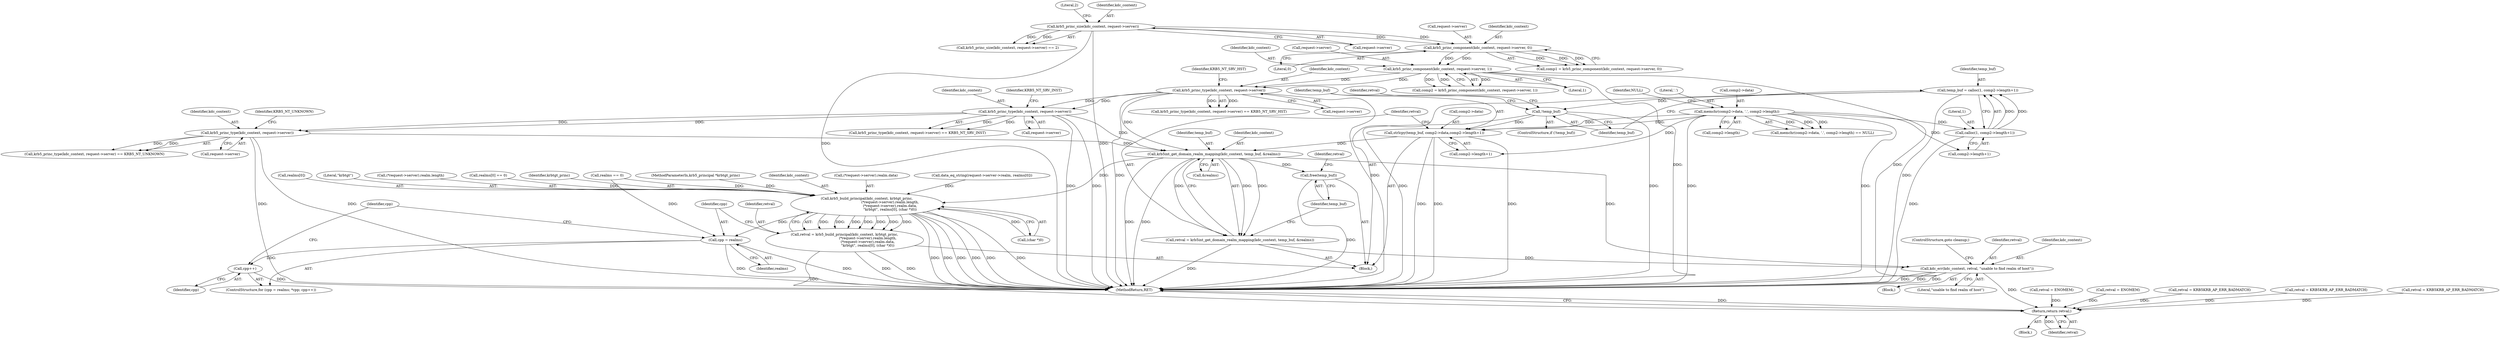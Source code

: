 digraph "0_krb5_8ee70ec63931d1e38567905387ab9b1d45734d81@API" {
"1000305" [label="(Call,krb5int_get_domain_realm_mapping(kdc_context, temp_buf, &realms))"];
"1000207" [label="(Call,krb5_princ_type(kdc_context, request->server))"];
"1000199" [label="(Call,krb5_princ_type(kdc_context, request->server))"];
"1000162" [label="(Call,krb5_princ_component(kdc_context, request->server, 1))"];
"1000154" [label="(Call,krb5_princ_component(kdc_context, request->server, 0))"];
"1000145" [label="(Call,krb5_princ_size(kdc_context, request->server))"];
"1000215" [label="(Call,krb5_princ_type(kdc_context, request->server))"];
"1000293" [label="(Call,strlcpy(temp_buf, comp2->data,comp2->length+1))"];
"1000286" [label="(Call,!temp_buf)"];
"1000276" [label="(Call,temp_buf = calloc(1, comp2->length+1))"];
"1000278" [label="(Call,calloc(1, comp2->length+1))"];
"1000266" [label="(Call,memchr(comp2->data, '.', comp2->length))"];
"1000303" [label="(Call,retval = krb5int_get_domain_realm_mapping(kdc_context, temp_buf, &realms))"];
"1000315" [label="(Call,kdc_err(kdc_context, retval, \"unable to find realm of host\"))"];
"1000398" [label="(Return,return retval;)"];
"1000310" [label="(Call,free(temp_buf))"];
"1000358" [label="(Call,krb5_build_principal(kdc_context, krbtgt_princ,\n                                          (*request->server).realm.length,\n                                          (*request->server).realm.data,\n                                          \"krbtgt\", realms[0], (char *)0))"];
"1000356" [label="(Call,retval = krb5_build_principal(kdc_context, krbtgt_princ,\n                                          (*request->server).realm.length,\n                                          (*request->server).realm.data,\n                                          \"krbtgt\", realms[0], (char *)0))"];
"1000385" [label="(Call,cpp = realms)"];
"1000390" [label="(Call,cpp++)"];
"1000204" [label="(Identifier,KRB5_NT_SRV_HST)"];
"1000276" [label="(Call,temp_buf = calloc(1, comp2->length+1))"];
"1000270" [label="(Literal,'.')"];
"1000162" [label="(Call,krb5_princ_component(kdc_context, request->server, 1))"];
"1000314" [label="(Block,)"];
"1000271" [label="(Call,comp2->length)"];
"1000198" [label="(Call,krb5_princ_type(kdc_context, request->server) == KRB5_NT_SRV_HST)"];
"1000215" [label="(Call,krb5_princ_type(kdc_context, request->server))"];
"1000378" [label="(Call,realms[0])"];
"1000263" [label="(Block,)"];
"1000150" [label="(Literal,2)"];
"1000280" [label="(Call,comp2->length+1)"];
"1000212" [label="(Identifier,KRB5_NT_SRV_INST)"];
"1000181" [label="(Call,retval = ENOMEM)"];
"1000311" [label="(Identifier,temp_buf)"];
"1000321" [label="(Call,realms == 0)"];
"1000384" [label="(ControlStructure,for (cpp = realms; *cpp; cpp++))"];
"1000285" [label="(ControlStructure,if (!temp_buf))"];
"1000377" [label="(Literal,\"krbtgt\")"];
"1000154" [label="(Call,krb5_princ_component(kdc_context, request->server, 0))"];
"1000152" [label="(Call,comp1 = krb5_princ_component(kdc_context, request->server, 0))"];
"1000361" [label="(Call,(*request->server).realm.length)"];
"1000387" [label="(Identifier,realms)"];
"1000316" [label="(Identifier,kdc_context)"];
"1000331" [label="(Call,realms[0] == 0)"];
"1000207" [label="(Call,krb5_princ_type(kdc_context, request->server))"];
"1000279" [label="(Literal,1)"];
"1000289" [label="(Call,retval = ENOMEM)"];
"1000313" [label="(Identifier,retval)"];
"1000216" [label="(Identifier,kdc_context)"];
"1000360" [label="(Identifier,krbtgt_princ)"];
"1000147" [label="(Call,request->server)"];
"1000107" [label="(Block,)"];
"1000319" [label="(ControlStructure,goto cleanup;)"];
"1000145" [label="(Call,krb5_princ_size(kdc_context, request->server))"];
"1000106" [label="(MethodParameterIn,krb5_principal *krbtgt_princ)"];
"1000359" [label="(Identifier,kdc_context)"];
"1000146" [label="(Identifier,kdc_context)"];
"1000357" [label="(Identifier,retval)"];
"1000220" [label="(Identifier,KRB5_NT_UNKNOWN)"];
"1000356" [label="(Call,retval = krb5_build_principal(kdc_context, krbtgt_princ,\n                                          (*request->server).realm.length,\n                                          (*request->server).realm.data,\n                                          \"krbtgt\", realms[0], (char *)0))"];
"1000304" [label="(Identifier,retval)"];
"1000286" [label="(Call,!temp_buf)"];
"1000156" [label="(Call,request->server)"];
"1000315" [label="(Call,kdc_err(kdc_context, retval, \"unable to find realm of host\"))"];
"1000267" [label="(Call,comp2->data)"];
"1000163" [label="(Identifier,kdc_context)"];
"1000155" [label="(Identifier,kdc_context)"];
"1000295" [label="(Call,comp2->data)"];
"1000278" [label="(Call,calloc(1, comp2->length+1))"];
"1000206" [label="(Call,krb5_princ_type(kdc_context, request->server) == KRB5_NT_SRV_INST)"];
"1000318" [label="(Literal,\"unable to find realm of host\")"];
"1000277" [label="(Identifier,temp_buf)"];
"1000294" [label="(Identifier,temp_buf)"];
"1000305" [label="(Call,krb5int_get_domain_realm_mapping(kdc_context, temp_buf, &realms))"];
"1000274" [label="(Identifier,NULL)"];
"1000358" [label="(Call,krb5_build_principal(kdc_context, krbtgt_princ,\n                                          (*request->server).realm.length,\n                                          (*request->server).realm.data,\n                                          \"krbtgt\", realms[0], (char *)0))"];
"1000164" [label="(Call,request->server)"];
"1000266" [label="(Call,memchr(comp2->data, '.', comp2->length))"];
"1000325" [label="(Call,retval = KRB5KRB_AP_ERR_BADMATCH)"];
"1000308" [label="(Call,&realms)"];
"1000209" [label="(Call,request->server)"];
"1000200" [label="(Identifier,kdc_context)"];
"1000214" [label="(Call,krb5_princ_type(kdc_context, request->server) == KRB5_NT_UNKNOWN)"];
"1000307" [label="(Identifier,temp_buf)"];
"1000369" [label="(Call,(*request->server).realm.data)"];
"1000144" [label="(Call,krb5_princ_size(kdc_context, request->server) == 2)"];
"1000398" [label="(Return,return retval;)"];
"1000293" [label="(Call,strlcpy(temp_buf, comp2->data,comp2->length+1))"];
"1000389" [label="(Identifier,cpp)"];
"1000306" [label="(Identifier,kdc_context)"];
"1000160" [label="(Call,comp2 = krb5_princ_component(kdc_context, request->server, 1))"];
"1000208" [label="(Identifier,kdc_context)"];
"1000381" [label="(Call,(char *)0)"];
"1000290" [label="(Identifier,retval)"];
"1000317" [label="(Identifier,retval)"];
"1000352" [label="(Call,retval = KRB5KRB_AP_ERR_BADMATCH)"];
"1000336" [label="(Call,data_eq_string(request->server->realm, realms[0]))"];
"1000201" [label="(Call,request->server)"];
"1000399" [label="(Identifier,retval)"];
"1000310" [label="(Call,free(temp_buf))"];
"1000298" [label="(Call,comp2->length+1)"];
"1000265" [label="(Call,memchr(comp2->data, '.', comp2->length) == NULL)"];
"1000303" [label="(Call,retval = krb5int_get_domain_realm_mapping(kdc_context, temp_buf, &realms))"];
"1000199" [label="(Call,krb5_princ_type(kdc_context, request->server))"];
"1000386" [label="(Identifier,cpp)"];
"1000390" [label="(Call,cpp++)"];
"1000391" [label="(Identifier,cpp)"];
"1000159" [label="(Literal,0)"];
"1000217" [label="(Call,request->server)"];
"1000109" [label="(Call,retval = KRB5KRB_AP_ERR_BADMATCH)"];
"1000385" [label="(Call,cpp = realms)"];
"1000287" [label="(Identifier,temp_buf)"];
"1000167" [label="(Literal,1)"];
"1000400" [label="(MethodReturn,RET)"];
"1000305" -> "1000303"  [label="AST: "];
"1000305" -> "1000308"  [label="CFG: "];
"1000306" -> "1000305"  [label="AST: "];
"1000307" -> "1000305"  [label="AST: "];
"1000308" -> "1000305"  [label="AST: "];
"1000303" -> "1000305"  [label="CFG: "];
"1000305" -> "1000400"  [label="DDG: "];
"1000305" -> "1000400"  [label="DDG: "];
"1000305" -> "1000303"  [label="DDG: "];
"1000305" -> "1000303"  [label="DDG: "];
"1000305" -> "1000303"  [label="DDG: "];
"1000207" -> "1000305"  [label="DDG: "];
"1000199" -> "1000305"  [label="DDG: "];
"1000215" -> "1000305"  [label="DDG: "];
"1000293" -> "1000305"  [label="DDG: "];
"1000305" -> "1000310"  [label="DDG: "];
"1000305" -> "1000315"  [label="DDG: "];
"1000305" -> "1000358"  [label="DDG: "];
"1000207" -> "1000206"  [label="AST: "];
"1000207" -> "1000209"  [label="CFG: "];
"1000208" -> "1000207"  [label="AST: "];
"1000209" -> "1000207"  [label="AST: "];
"1000212" -> "1000207"  [label="CFG: "];
"1000207" -> "1000400"  [label="DDG: "];
"1000207" -> "1000400"  [label="DDG: "];
"1000207" -> "1000206"  [label="DDG: "];
"1000207" -> "1000206"  [label="DDG: "];
"1000199" -> "1000207"  [label="DDG: "];
"1000199" -> "1000207"  [label="DDG: "];
"1000207" -> "1000215"  [label="DDG: "];
"1000207" -> "1000215"  [label="DDG: "];
"1000199" -> "1000198"  [label="AST: "];
"1000199" -> "1000201"  [label="CFG: "];
"1000200" -> "1000199"  [label="AST: "];
"1000201" -> "1000199"  [label="AST: "];
"1000204" -> "1000199"  [label="CFG: "];
"1000199" -> "1000400"  [label="DDG: "];
"1000199" -> "1000400"  [label="DDG: "];
"1000199" -> "1000198"  [label="DDG: "];
"1000199" -> "1000198"  [label="DDG: "];
"1000162" -> "1000199"  [label="DDG: "];
"1000162" -> "1000199"  [label="DDG: "];
"1000162" -> "1000160"  [label="AST: "];
"1000162" -> "1000167"  [label="CFG: "];
"1000163" -> "1000162"  [label="AST: "];
"1000164" -> "1000162"  [label="AST: "];
"1000167" -> "1000162"  [label="AST: "];
"1000160" -> "1000162"  [label="CFG: "];
"1000162" -> "1000400"  [label="DDG: "];
"1000162" -> "1000400"  [label="DDG: "];
"1000162" -> "1000160"  [label="DDG: "];
"1000162" -> "1000160"  [label="DDG: "];
"1000162" -> "1000160"  [label="DDG: "];
"1000154" -> "1000162"  [label="DDG: "];
"1000154" -> "1000162"  [label="DDG: "];
"1000154" -> "1000152"  [label="AST: "];
"1000154" -> "1000159"  [label="CFG: "];
"1000155" -> "1000154"  [label="AST: "];
"1000156" -> "1000154"  [label="AST: "];
"1000159" -> "1000154"  [label="AST: "];
"1000152" -> "1000154"  [label="CFG: "];
"1000154" -> "1000152"  [label="DDG: "];
"1000154" -> "1000152"  [label="DDG: "];
"1000154" -> "1000152"  [label="DDG: "];
"1000145" -> "1000154"  [label="DDG: "];
"1000145" -> "1000154"  [label="DDG: "];
"1000145" -> "1000144"  [label="AST: "];
"1000145" -> "1000147"  [label="CFG: "];
"1000146" -> "1000145"  [label="AST: "];
"1000147" -> "1000145"  [label="AST: "];
"1000150" -> "1000145"  [label="CFG: "];
"1000145" -> "1000400"  [label="DDG: "];
"1000145" -> "1000400"  [label="DDG: "];
"1000145" -> "1000144"  [label="DDG: "];
"1000145" -> "1000144"  [label="DDG: "];
"1000215" -> "1000214"  [label="AST: "];
"1000215" -> "1000217"  [label="CFG: "];
"1000216" -> "1000215"  [label="AST: "];
"1000217" -> "1000215"  [label="AST: "];
"1000220" -> "1000215"  [label="CFG: "];
"1000215" -> "1000400"  [label="DDG: "];
"1000215" -> "1000400"  [label="DDG: "];
"1000215" -> "1000214"  [label="DDG: "];
"1000215" -> "1000214"  [label="DDG: "];
"1000293" -> "1000263"  [label="AST: "];
"1000293" -> "1000298"  [label="CFG: "];
"1000294" -> "1000293"  [label="AST: "];
"1000295" -> "1000293"  [label="AST: "];
"1000298" -> "1000293"  [label="AST: "];
"1000304" -> "1000293"  [label="CFG: "];
"1000293" -> "1000400"  [label="DDG: "];
"1000293" -> "1000400"  [label="DDG: "];
"1000293" -> "1000400"  [label="DDG: "];
"1000286" -> "1000293"  [label="DDG: "];
"1000266" -> "1000293"  [label="DDG: "];
"1000266" -> "1000293"  [label="DDG: "];
"1000286" -> "1000285"  [label="AST: "];
"1000286" -> "1000287"  [label="CFG: "];
"1000287" -> "1000286"  [label="AST: "];
"1000290" -> "1000286"  [label="CFG: "];
"1000294" -> "1000286"  [label="CFG: "];
"1000286" -> "1000400"  [label="DDG: "];
"1000286" -> "1000400"  [label="DDG: "];
"1000276" -> "1000286"  [label="DDG: "];
"1000276" -> "1000263"  [label="AST: "];
"1000276" -> "1000278"  [label="CFG: "];
"1000277" -> "1000276"  [label="AST: "];
"1000278" -> "1000276"  [label="AST: "];
"1000287" -> "1000276"  [label="CFG: "];
"1000276" -> "1000400"  [label="DDG: "];
"1000278" -> "1000276"  [label="DDG: "];
"1000278" -> "1000276"  [label="DDG: "];
"1000278" -> "1000280"  [label="CFG: "];
"1000279" -> "1000278"  [label="AST: "];
"1000280" -> "1000278"  [label="AST: "];
"1000278" -> "1000400"  [label="DDG: "];
"1000266" -> "1000278"  [label="DDG: "];
"1000266" -> "1000265"  [label="AST: "];
"1000266" -> "1000271"  [label="CFG: "];
"1000267" -> "1000266"  [label="AST: "];
"1000270" -> "1000266"  [label="AST: "];
"1000271" -> "1000266"  [label="AST: "];
"1000274" -> "1000266"  [label="CFG: "];
"1000266" -> "1000400"  [label="DDG: "];
"1000266" -> "1000400"  [label="DDG: "];
"1000266" -> "1000265"  [label="DDG: "];
"1000266" -> "1000265"  [label="DDG: "];
"1000266" -> "1000265"  [label="DDG: "];
"1000266" -> "1000280"  [label="DDG: "];
"1000266" -> "1000298"  [label="DDG: "];
"1000303" -> "1000263"  [label="AST: "];
"1000304" -> "1000303"  [label="AST: "];
"1000311" -> "1000303"  [label="CFG: "];
"1000303" -> "1000400"  [label="DDG: "];
"1000303" -> "1000315"  [label="DDG: "];
"1000315" -> "1000314"  [label="AST: "];
"1000315" -> "1000318"  [label="CFG: "];
"1000316" -> "1000315"  [label="AST: "];
"1000317" -> "1000315"  [label="AST: "];
"1000318" -> "1000315"  [label="AST: "];
"1000319" -> "1000315"  [label="CFG: "];
"1000315" -> "1000400"  [label="DDG: "];
"1000315" -> "1000400"  [label="DDG: "];
"1000315" -> "1000400"  [label="DDG: "];
"1000315" -> "1000398"  [label="DDG: "];
"1000398" -> "1000107"  [label="AST: "];
"1000398" -> "1000399"  [label="CFG: "];
"1000399" -> "1000398"  [label="AST: "];
"1000400" -> "1000398"  [label="CFG: "];
"1000398" -> "1000400"  [label="DDG: "];
"1000399" -> "1000398"  [label="DDG: "];
"1000289" -> "1000398"  [label="DDG: "];
"1000356" -> "1000398"  [label="DDG: "];
"1000352" -> "1000398"  [label="DDG: "];
"1000109" -> "1000398"  [label="DDG: "];
"1000181" -> "1000398"  [label="DDG: "];
"1000325" -> "1000398"  [label="DDG: "];
"1000310" -> "1000263"  [label="AST: "];
"1000310" -> "1000311"  [label="CFG: "];
"1000311" -> "1000310"  [label="AST: "];
"1000313" -> "1000310"  [label="CFG: "];
"1000310" -> "1000400"  [label="DDG: "];
"1000358" -> "1000356"  [label="AST: "];
"1000358" -> "1000381"  [label="CFG: "];
"1000359" -> "1000358"  [label="AST: "];
"1000360" -> "1000358"  [label="AST: "];
"1000361" -> "1000358"  [label="AST: "];
"1000369" -> "1000358"  [label="AST: "];
"1000377" -> "1000358"  [label="AST: "];
"1000378" -> "1000358"  [label="AST: "];
"1000381" -> "1000358"  [label="AST: "];
"1000356" -> "1000358"  [label="CFG: "];
"1000358" -> "1000400"  [label="DDG: "];
"1000358" -> "1000400"  [label="DDG: "];
"1000358" -> "1000400"  [label="DDG: "];
"1000358" -> "1000400"  [label="DDG: "];
"1000358" -> "1000400"  [label="DDG: "];
"1000358" -> "1000400"  [label="DDG: "];
"1000358" -> "1000356"  [label="DDG: "];
"1000358" -> "1000356"  [label="DDG: "];
"1000358" -> "1000356"  [label="DDG: "];
"1000358" -> "1000356"  [label="DDG: "];
"1000358" -> "1000356"  [label="DDG: "];
"1000358" -> "1000356"  [label="DDG: "];
"1000358" -> "1000356"  [label="DDG: "];
"1000106" -> "1000358"  [label="DDG: "];
"1000331" -> "1000358"  [label="DDG: "];
"1000336" -> "1000358"  [label="DDG: "];
"1000321" -> "1000358"  [label="DDG: "];
"1000381" -> "1000358"  [label="DDG: "];
"1000358" -> "1000385"  [label="DDG: "];
"1000356" -> "1000263"  [label="AST: "];
"1000357" -> "1000356"  [label="AST: "];
"1000386" -> "1000356"  [label="CFG: "];
"1000356" -> "1000400"  [label="DDG: "];
"1000356" -> "1000400"  [label="DDG: "];
"1000385" -> "1000384"  [label="AST: "];
"1000385" -> "1000387"  [label="CFG: "];
"1000386" -> "1000385"  [label="AST: "];
"1000387" -> "1000385"  [label="AST: "];
"1000389" -> "1000385"  [label="CFG: "];
"1000385" -> "1000400"  [label="DDG: "];
"1000385" -> "1000400"  [label="DDG: "];
"1000321" -> "1000385"  [label="DDG: "];
"1000385" -> "1000390"  [label="DDG: "];
"1000390" -> "1000384"  [label="AST: "];
"1000390" -> "1000391"  [label="CFG: "];
"1000391" -> "1000390"  [label="AST: "];
"1000389" -> "1000390"  [label="CFG: "];
"1000390" -> "1000400"  [label="DDG: "];
}
